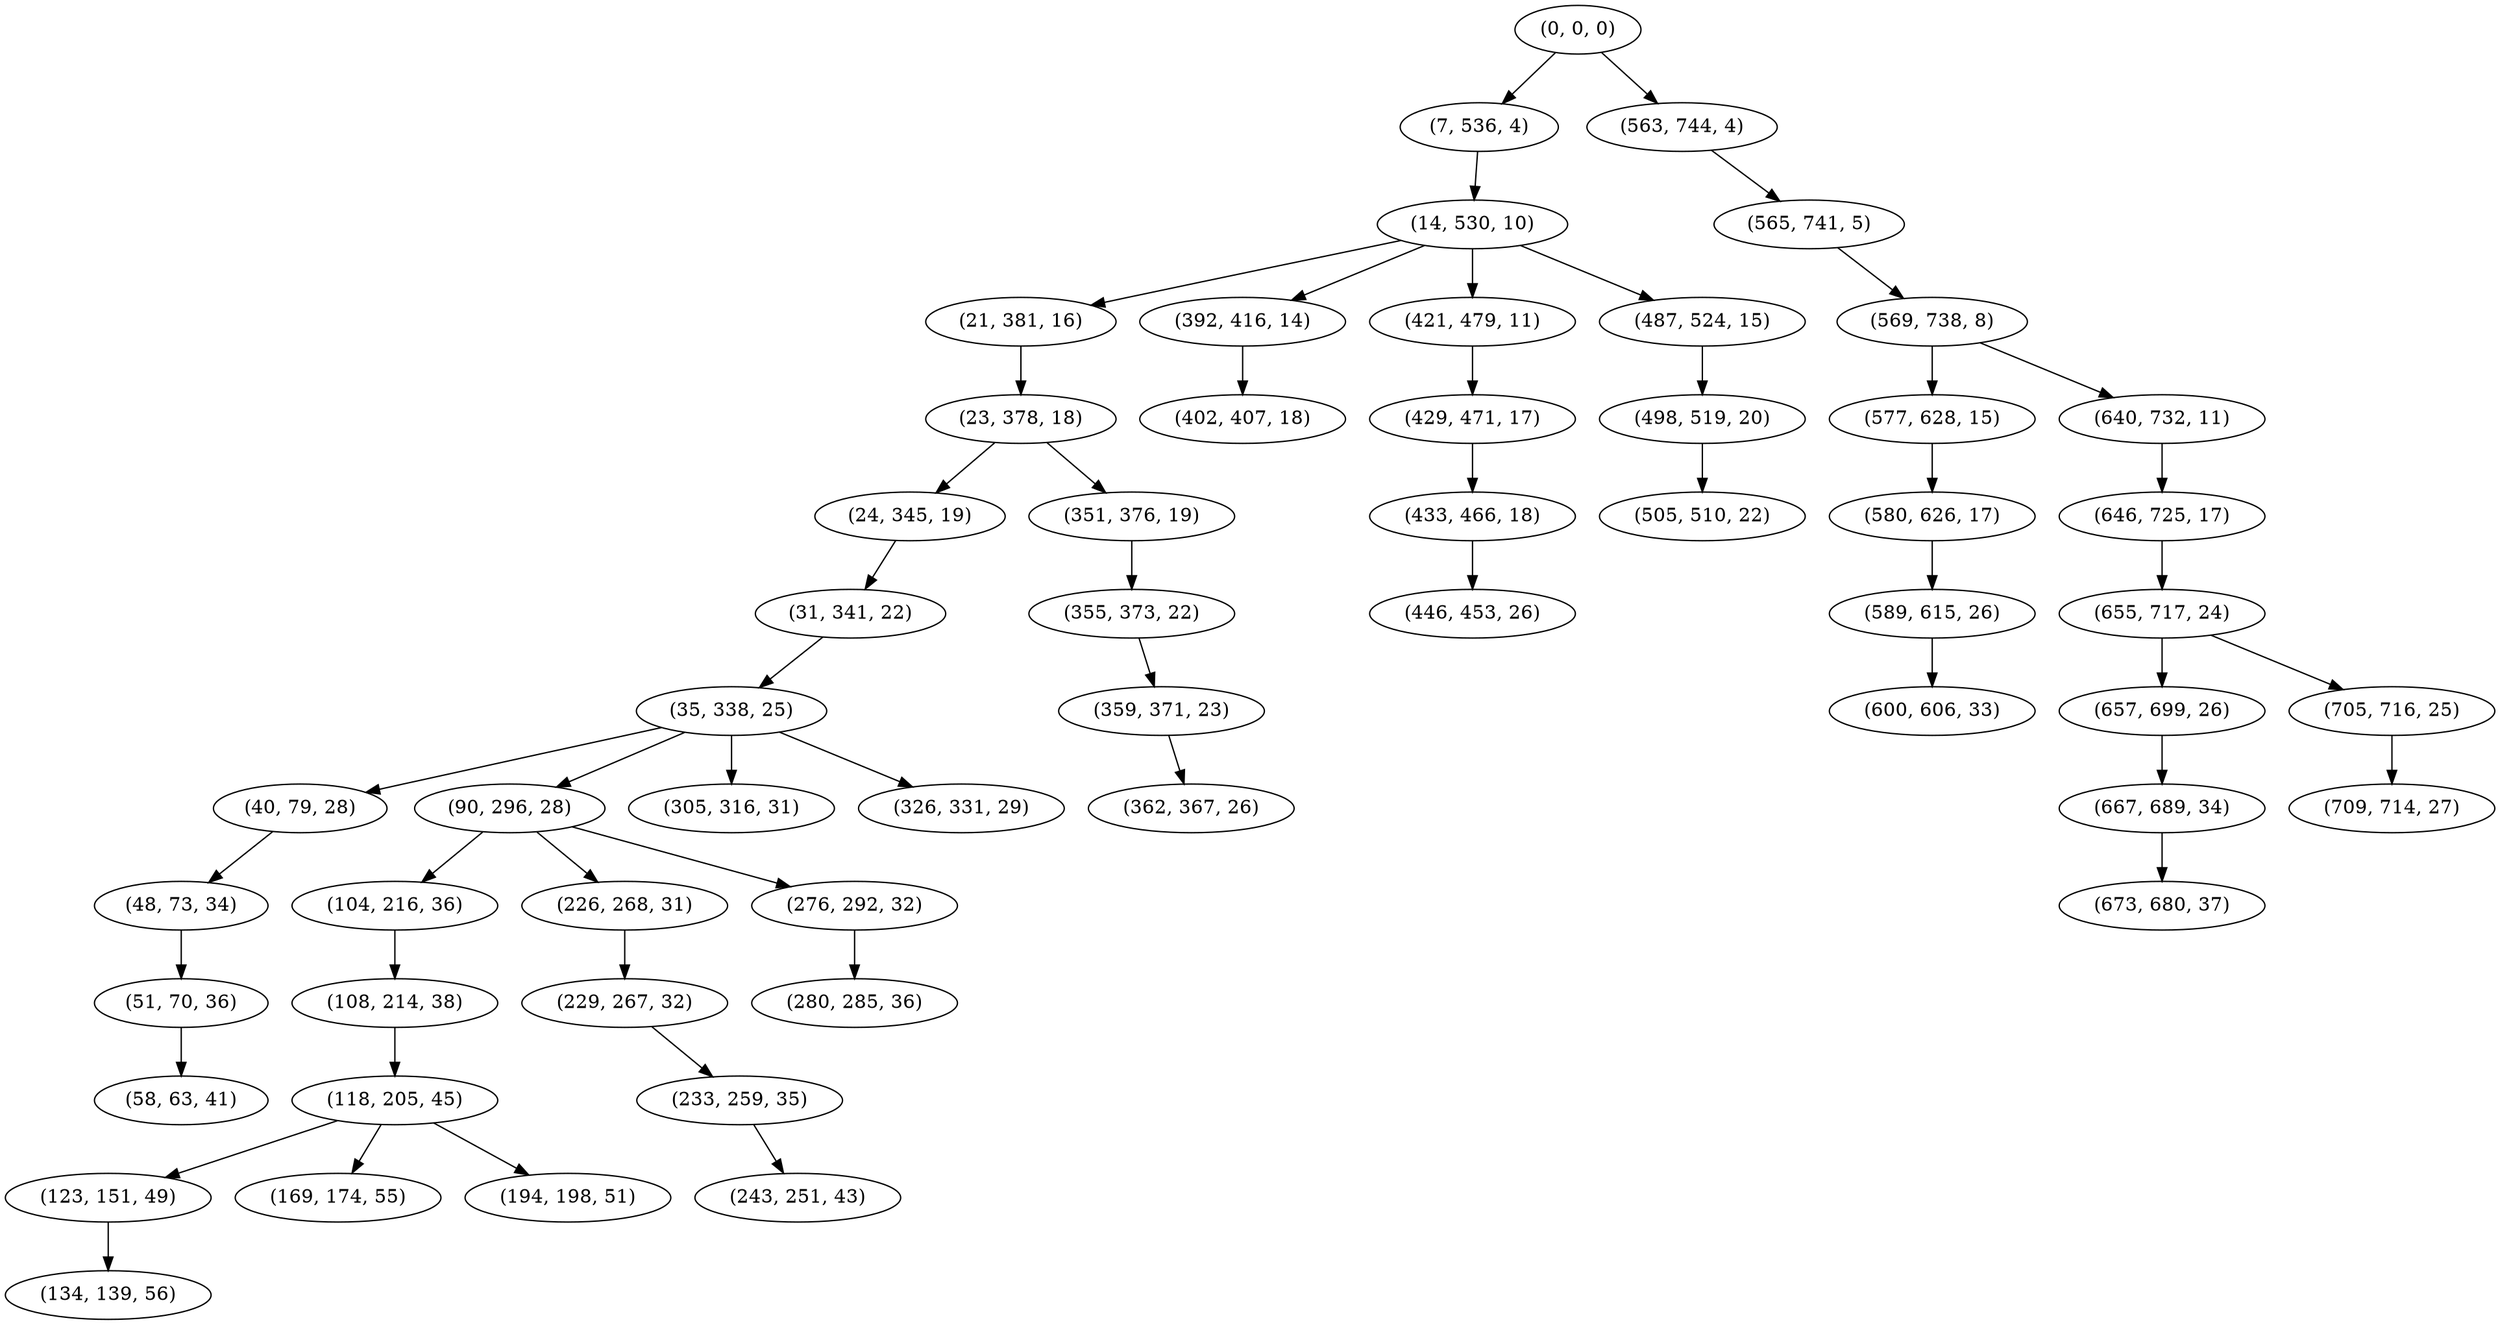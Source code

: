 digraph tree {
    "(0, 0, 0)";
    "(7, 536, 4)";
    "(14, 530, 10)";
    "(21, 381, 16)";
    "(23, 378, 18)";
    "(24, 345, 19)";
    "(31, 341, 22)";
    "(35, 338, 25)";
    "(40, 79, 28)";
    "(48, 73, 34)";
    "(51, 70, 36)";
    "(58, 63, 41)";
    "(90, 296, 28)";
    "(104, 216, 36)";
    "(108, 214, 38)";
    "(118, 205, 45)";
    "(123, 151, 49)";
    "(134, 139, 56)";
    "(169, 174, 55)";
    "(194, 198, 51)";
    "(226, 268, 31)";
    "(229, 267, 32)";
    "(233, 259, 35)";
    "(243, 251, 43)";
    "(276, 292, 32)";
    "(280, 285, 36)";
    "(305, 316, 31)";
    "(326, 331, 29)";
    "(351, 376, 19)";
    "(355, 373, 22)";
    "(359, 371, 23)";
    "(362, 367, 26)";
    "(392, 416, 14)";
    "(402, 407, 18)";
    "(421, 479, 11)";
    "(429, 471, 17)";
    "(433, 466, 18)";
    "(446, 453, 26)";
    "(487, 524, 15)";
    "(498, 519, 20)";
    "(505, 510, 22)";
    "(563, 744, 4)";
    "(565, 741, 5)";
    "(569, 738, 8)";
    "(577, 628, 15)";
    "(580, 626, 17)";
    "(589, 615, 26)";
    "(600, 606, 33)";
    "(640, 732, 11)";
    "(646, 725, 17)";
    "(655, 717, 24)";
    "(657, 699, 26)";
    "(667, 689, 34)";
    "(673, 680, 37)";
    "(705, 716, 25)";
    "(709, 714, 27)";
    "(0, 0, 0)" -> "(7, 536, 4)";
    "(0, 0, 0)" -> "(563, 744, 4)";
    "(7, 536, 4)" -> "(14, 530, 10)";
    "(14, 530, 10)" -> "(21, 381, 16)";
    "(14, 530, 10)" -> "(392, 416, 14)";
    "(14, 530, 10)" -> "(421, 479, 11)";
    "(14, 530, 10)" -> "(487, 524, 15)";
    "(21, 381, 16)" -> "(23, 378, 18)";
    "(23, 378, 18)" -> "(24, 345, 19)";
    "(23, 378, 18)" -> "(351, 376, 19)";
    "(24, 345, 19)" -> "(31, 341, 22)";
    "(31, 341, 22)" -> "(35, 338, 25)";
    "(35, 338, 25)" -> "(40, 79, 28)";
    "(35, 338, 25)" -> "(90, 296, 28)";
    "(35, 338, 25)" -> "(305, 316, 31)";
    "(35, 338, 25)" -> "(326, 331, 29)";
    "(40, 79, 28)" -> "(48, 73, 34)";
    "(48, 73, 34)" -> "(51, 70, 36)";
    "(51, 70, 36)" -> "(58, 63, 41)";
    "(90, 296, 28)" -> "(104, 216, 36)";
    "(90, 296, 28)" -> "(226, 268, 31)";
    "(90, 296, 28)" -> "(276, 292, 32)";
    "(104, 216, 36)" -> "(108, 214, 38)";
    "(108, 214, 38)" -> "(118, 205, 45)";
    "(118, 205, 45)" -> "(123, 151, 49)";
    "(118, 205, 45)" -> "(169, 174, 55)";
    "(118, 205, 45)" -> "(194, 198, 51)";
    "(123, 151, 49)" -> "(134, 139, 56)";
    "(226, 268, 31)" -> "(229, 267, 32)";
    "(229, 267, 32)" -> "(233, 259, 35)";
    "(233, 259, 35)" -> "(243, 251, 43)";
    "(276, 292, 32)" -> "(280, 285, 36)";
    "(351, 376, 19)" -> "(355, 373, 22)";
    "(355, 373, 22)" -> "(359, 371, 23)";
    "(359, 371, 23)" -> "(362, 367, 26)";
    "(392, 416, 14)" -> "(402, 407, 18)";
    "(421, 479, 11)" -> "(429, 471, 17)";
    "(429, 471, 17)" -> "(433, 466, 18)";
    "(433, 466, 18)" -> "(446, 453, 26)";
    "(487, 524, 15)" -> "(498, 519, 20)";
    "(498, 519, 20)" -> "(505, 510, 22)";
    "(563, 744, 4)" -> "(565, 741, 5)";
    "(565, 741, 5)" -> "(569, 738, 8)";
    "(569, 738, 8)" -> "(577, 628, 15)";
    "(569, 738, 8)" -> "(640, 732, 11)";
    "(577, 628, 15)" -> "(580, 626, 17)";
    "(580, 626, 17)" -> "(589, 615, 26)";
    "(589, 615, 26)" -> "(600, 606, 33)";
    "(640, 732, 11)" -> "(646, 725, 17)";
    "(646, 725, 17)" -> "(655, 717, 24)";
    "(655, 717, 24)" -> "(657, 699, 26)";
    "(655, 717, 24)" -> "(705, 716, 25)";
    "(657, 699, 26)" -> "(667, 689, 34)";
    "(667, 689, 34)" -> "(673, 680, 37)";
    "(705, 716, 25)" -> "(709, 714, 27)";
}
